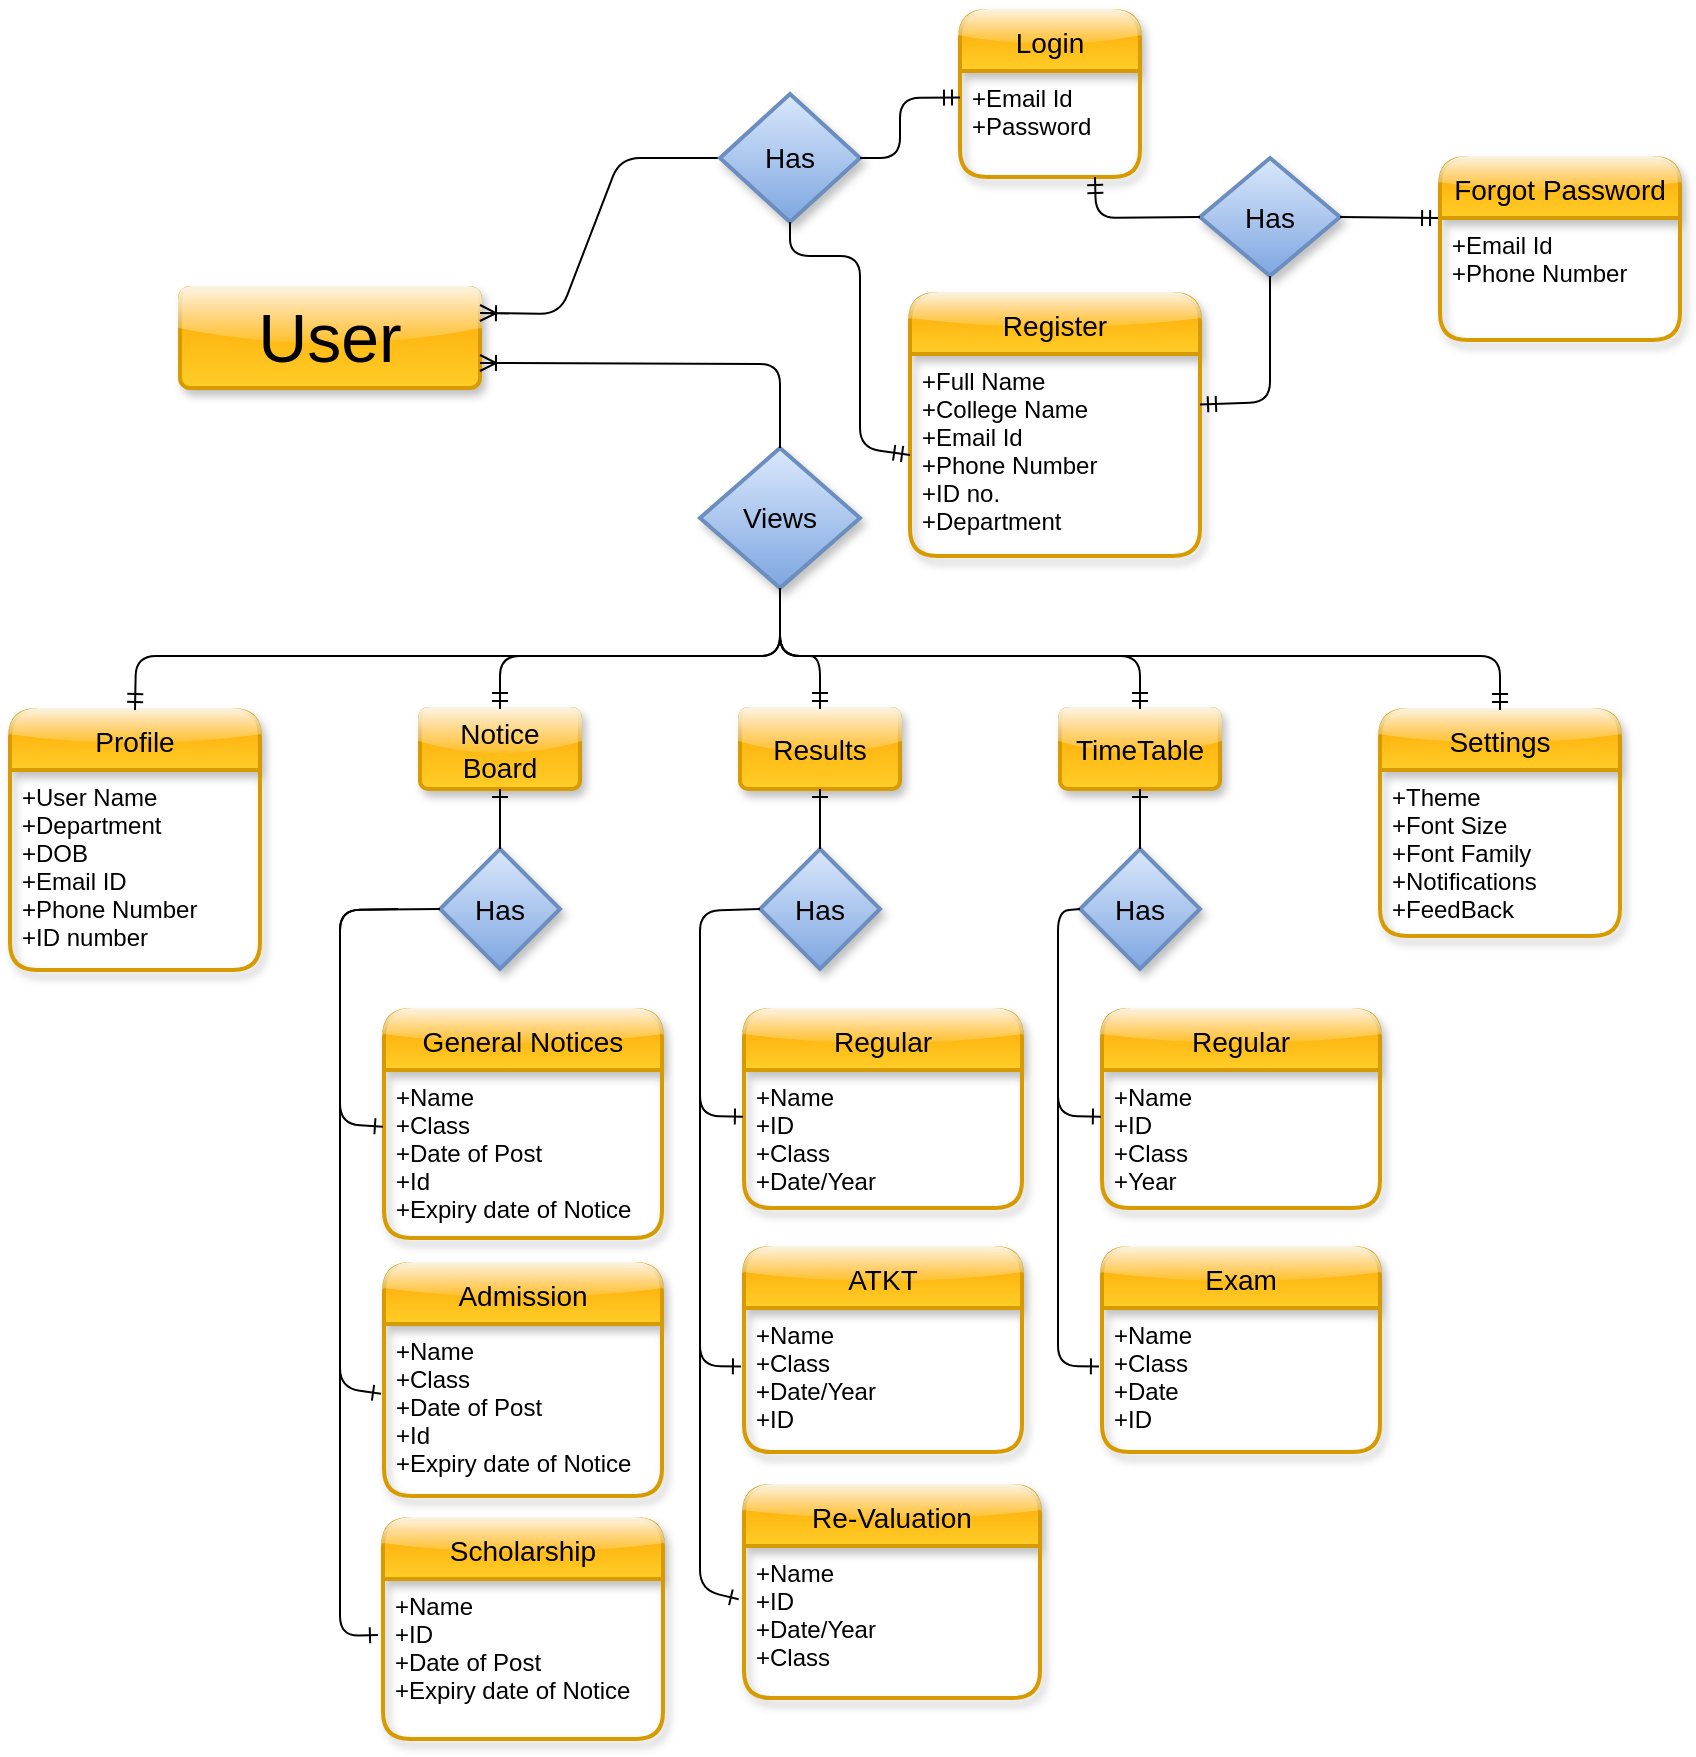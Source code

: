 <mxfile pages="1" version="11.2.5" type="device"><diagram id="G1DpyFPwEKI7B_0MEzfc" name="Page-1"><mxGraphModel dx="2247" dy="827" grid="1" gridSize="10" guides="1" tooltips="1" connect="1" arrows="1" fold="1" page="1" pageScale="1" pageWidth="827" pageHeight="1169" math="0" shadow="0"><root><mxCell id="0"/><mxCell id="1" parent="0"/><mxCell id="Hpb44xeDnjAsQblR3WN8-26" value="&lt;font style=&quot;font-size: 34px&quot;&gt;User&lt;/font&gt;" style="strokeWidth=2;rounded=1;arcSize=10;whiteSpace=wrap;html=1;align=center;fontSize=14;fillColor=#ffcd28;strokeColor=#d79b00;gradientColor=#ffa500;glass=1;comic=0;shadow=1;gradientDirection=north;" parent="1" vertex="1"><mxGeometry x="-310" y="226" width="150" height="50" as="geometry"/></mxCell><mxCell id="Hpb44xeDnjAsQblR3WN8-28" value="" style="fontSize=12;html=1;endArrow=ERoneToMany;entryX=1;entryY=0.25;entryDx=0;entryDy=0;elbow=vertical;exitX=0;exitY=0.5;exitDx=0;exitDy=0;" parent="1" source="n_z_T6p2ezy1_L9pt5oY-3" target="Hpb44xeDnjAsQblR3WN8-26" edge="1"><mxGeometry width="100" height="100" relative="1" as="geometry"><mxPoint x="-47.5" y="251" as="sourcePoint"/><mxPoint x="-210" y="386" as="targetPoint"/><Array as="points"><mxPoint x="-90" y="161"/><mxPoint x="-120" y="239"/></Array></mxGeometry></mxCell><mxCell id="Hpb44xeDnjAsQblR3WN8-29" value="General Notices" style="swimlane;childLayout=stackLayout;horizontal=1;startSize=30;horizontalStack=0;fillColor=#ffcd28;rounded=1;fontSize=14;fontStyle=0;strokeWidth=2;resizeParent=0;resizeLast=1;shadow=1;dashed=0;align=center;gradientColor=#ffa500;strokeColor=#d79b00;gradientDirection=north;glass=1;" parent="1" vertex="1"><mxGeometry x="-208" y="587" width="139" height="114" as="geometry"><mxRectangle x="-170" y="580" width="130" height="30" as="alternateBounds"/></mxGeometry></mxCell><mxCell id="Hpb44xeDnjAsQblR3WN8-30" value="+Name&#10;+Class&#10;+Date of Post&#10;+Id&#10;+Expiry date of Notice " style="align=left;strokeColor=none;fillColor=none;spacingLeft=4;fontSize=12;verticalAlign=top;resizable=0;rotatable=0;part=1;" parent="Hpb44xeDnjAsQblR3WN8-29" vertex="1"><mxGeometry y="30" width="139" height="84" as="geometry"/></mxCell><mxCell id="Hpb44xeDnjAsQblR3WN8-35" value="Views" style="shape=rhombus;strokeWidth=2;fontSize=17;perimeter=rhombusPerimeter;whiteSpace=wrap;html=1;align=center;fontSize=14;gradientColor=#7ea6e0;fillColor=#dae8fc;strokeColor=#6c8ebf;shadow=1;comic=0;fontColor=#000000;" parent="1" vertex="1"><mxGeometry x="-50" y="306" width="80" height="70" as="geometry"/></mxCell><mxCell id="Hpb44xeDnjAsQblR3WN8-38" value="TimeTable" style="strokeWidth=2;rounded=1;arcSize=10;whiteSpace=wrap;html=1;align=center;fontSize=14;gradientColor=#ffa500;fillColor=#ffcd28;strokeColor=#d79b00;shadow=1;glass=1;gradientDirection=north;" parent="1" vertex="1"><mxGeometry x="130" y="436.5" width="80" height="40" as="geometry"/></mxCell><mxCell id="Hpb44xeDnjAsQblR3WN8-39" value="Results" style="strokeWidth=2;rounded=1;arcSize=10;whiteSpace=wrap;html=1;align=center;fontSize=14;gradientColor=#ffa500;fillColor=#ffcd28;strokeColor=#d79b00;shadow=1;glass=1;gradientDirection=north;" parent="1" vertex="1"><mxGeometry x="-30" y="436.5" width="80" height="40" as="geometry"/></mxCell><mxCell id="Hpb44xeDnjAsQblR3WN8-40" value="Notice Board" style="strokeWidth=2;rounded=1;arcSize=10;whiteSpace=wrap;html=1;align=center;fontSize=14;gradientColor=#ffa500;fillColor=#ffcd28;strokeColor=#d79b00;shadow=1;glass=1;gradientDirection=north;" parent="1" vertex="1"><mxGeometry x="-190" y="436.5" width="80" height="40" as="geometry"/></mxCell><mxCell id="Hpb44xeDnjAsQblR3WN8-42" value="Admission" style="swimlane;childLayout=stackLayout;horizontal=1;startSize=30;horizontalStack=0;fillColor=#ffcd28;rounded=1;fontSize=14;fontStyle=0;strokeWidth=2;resizeParent=0;resizeLast=1;shadow=1;dashed=0;align=center;gradientColor=#ffa500;strokeColor=#d79b00;gradientDirection=north;glass=1;" parent="1" vertex="1"><mxGeometry x="-208" y="714" width="139" height="116" as="geometry"><mxRectangle x="-170" y="630" width="130" height="30" as="alternateBounds"/></mxGeometry></mxCell><mxCell id="Hpb44xeDnjAsQblR3WN8-43" value="+Name&#10;+Class&#10;+Date of Post&#10;+Id&#10;+Expiry date of Notice " style="align=left;strokeColor=none;fillColor=none;spacingLeft=4;fontSize=12;verticalAlign=top;resizable=0;rotatable=0;part=1;" parent="Hpb44xeDnjAsQblR3WN8-42" vertex="1"><mxGeometry y="30" width="139" height="86" as="geometry"/></mxCell><mxCell id="Hpb44xeDnjAsQblR3WN8-44" value="Scholarship" style="swimlane;childLayout=stackLayout;horizontal=1;startSize=30;horizontalStack=0;fillColor=#ffcd28;rounded=1;fontSize=14;fontStyle=0;strokeWidth=2;resizeParent=0;resizeLast=1;shadow=1;dashed=0;align=center;gradientColor=#ffa500;strokeColor=#d79b00;gradientDirection=north;glass=1;" parent="1" vertex="1"><mxGeometry x="-208.5" y="841.5" width="140" height="110" as="geometry"><mxRectangle x="-170" y="825" width="130" height="30" as="alternateBounds"/></mxGeometry></mxCell><mxCell id="Hpb44xeDnjAsQblR3WN8-45" value="+Name&#10;+ID&#10;+Date of Post&#10;+Expiry date of Notice " style="align=left;strokeColor=none;fillColor=none;spacingLeft=4;fontSize=12;verticalAlign=top;resizable=0;rotatable=0;part=1;" parent="Hpb44xeDnjAsQblR3WN8-44" vertex="1"><mxGeometry y="30" width="140" height="80" as="geometry"/></mxCell><mxCell id="Hpb44xeDnjAsQblR3WN8-49" value="Has" style="shape=rhombus;strokeWidth=2;fontSize=17;perimeter=rhombusPerimeter;whiteSpace=wrap;html=1;align=center;fontSize=14;gradientColor=#7ea6e0;fillColor=#dae8fc;strokeColor=#6c8ebf;shadow=1;" parent="1" vertex="1"><mxGeometry x="-180" y="506.5" width="60" height="60" as="geometry"/></mxCell><mxCell id="Hpb44xeDnjAsQblR3WN8-50" value="Has" style="shape=rhombus;strokeWidth=2;fontSize=17;perimeter=rhombusPerimeter;whiteSpace=wrap;html=1;align=center;fontSize=14;fillColor=#dae8fc;strokeColor=#6c8ebf;shadow=1;gradientColor=#7ea6e0;" parent="1" vertex="1"><mxGeometry x="140" y="506.5" width="60" height="60" as="geometry"/></mxCell><mxCell id="Hpb44xeDnjAsQblR3WN8-51" value="Has" style="shape=rhombus;strokeWidth=2;fontSize=17;perimeter=rhombusPerimeter;whiteSpace=wrap;html=1;align=center;fontSize=14;gradientColor=#7ea6e0;fillColor=#dae8fc;strokeColor=#6c8ebf;shadow=1;" parent="1" vertex="1"><mxGeometry x="-20" y="506.5" width="60" height="60" as="geometry"/></mxCell><mxCell id="Hpb44xeDnjAsQblR3WN8-66" value="" style="fontSize=12;html=1;endArrow=ERone;endFill=1;exitX=0;exitY=0.5;exitDx=0;exitDy=0;entryX=-0.004;entryY=0.338;entryDx=0;entryDy=0;entryPerimeter=0;" parent="1" source="Hpb44xeDnjAsQblR3WN8-49" target="Hpb44xeDnjAsQblR3WN8-30" edge="1"><mxGeometry width="100" height="100" relative="1" as="geometry"><mxPoint x="-201" y="536.5" as="sourcePoint"/><mxPoint x="-271" y="976.5" as="targetPoint"/><Array as="points"><mxPoint x="-230" y="537"/><mxPoint x="-230" y="644"/></Array></mxGeometry></mxCell><mxCell id="Hpb44xeDnjAsQblR3WN8-67" value="" style="fontSize=12;html=1;endArrow=ERone;endFill=1;entryX=-0.011;entryY=0.406;entryDx=0;entryDy=0;entryPerimeter=0;" parent="1" target="Hpb44xeDnjAsQblR3WN8-43" edge="1"><mxGeometry width="100" height="100" relative="1" as="geometry"><mxPoint x="-230" y="546" as="sourcePoint"/><mxPoint x="-199.06" y="653.54" as="targetPoint"/><Array as="points"><mxPoint x="-230" y="776"/></Array></mxGeometry></mxCell><mxCell id="Hpb44xeDnjAsQblR3WN8-68" value="" style="fontSize=12;html=1;endArrow=ERone;endFill=1;exitX=0;exitY=0.5;exitDx=0;exitDy=0;entryX=-0.018;entryY=0.35;entryDx=0;entryDy=0;entryPerimeter=0;" parent="1" target="Hpb44xeDnjAsQblR3WN8-45" edge="1"><mxGeometry width="100" height="100" relative="1" as="geometry"><mxPoint x="-201" y="536.5" as="sourcePoint"/><mxPoint x="-189.06" y="663.54" as="targetPoint"/><Array as="points"><mxPoint x="-230" y="537"/><mxPoint x="-230" y="576"/><mxPoint x="-230" y="900"/></Array></mxGeometry></mxCell><mxCell id="Hpb44xeDnjAsQblR3WN8-87" value="Regular" style="swimlane;childLayout=stackLayout;horizontal=1;startSize=30;horizontalStack=0;fillColor=#ffcd28;rounded=1;fontSize=14;fontStyle=0;strokeWidth=2;resizeParent=0;resizeLast=1;shadow=1;dashed=0;align=center;gradientColor=#ffa500;strokeColor=#d79b00;gradientDirection=north;glass=1;" parent="1" vertex="1"><mxGeometry x="-28" y="587" width="139" height="99" as="geometry"><mxRectangle x="-170" y="580" width="130" height="30" as="alternateBounds"/></mxGeometry></mxCell><mxCell id="Hpb44xeDnjAsQblR3WN8-88" value="+Name&#10;+ID&#10;+Class&#10;+Date/Year&#10;" style="align=left;strokeColor=none;fillColor=none;spacingLeft=4;fontSize=12;verticalAlign=top;resizable=0;rotatable=0;part=1;" parent="Hpb44xeDnjAsQblR3WN8-87" vertex="1"><mxGeometry y="30" width="139" height="69" as="geometry"/></mxCell><mxCell id="Hpb44xeDnjAsQblR3WN8-89" value="ATKT" style="swimlane;childLayout=stackLayout;horizontal=1;startSize=30;horizontalStack=0;fillColor=#ffcd28;rounded=1;fontSize=14;fontStyle=0;strokeWidth=2;resizeParent=0;resizeLast=1;shadow=1;dashed=0;align=center;gradientColor=#ffa500;strokeColor=#d79b00;gradientDirection=north;glass=1;" parent="1" vertex="1"><mxGeometry x="-28" y="706" width="139" height="102" as="geometry"><mxRectangle x="-170" y="630" width="130" height="30" as="alternateBounds"/></mxGeometry></mxCell><mxCell id="Hpb44xeDnjAsQblR3WN8-90" value="+Name&#10;+Class&#10;+Date/Year&#10;+ID" style="align=left;strokeColor=none;fillColor=none;spacingLeft=4;fontSize=12;verticalAlign=top;resizable=0;rotatable=0;part=1;" parent="Hpb44xeDnjAsQblR3WN8-89" vertex="1"><mxGeometry y="30" width="139" height="72" as="geometry"/></mxCell><mxCell id="Hpb44xeDnjAsQblR3WN8-91" value="Re-Valuation" style="swimlane;childLayout=stackLayout;horizontal=1;startSize=30;horizontalStack=0;fillColor=#ffcd28;rounded=1;fontSize=14;fontStyle=0;strokeWidth=2;resizeParent=0;resizeLast=1;shadow=1;dashed=0;align=center;gradientColor=#ffa500;strokeColor=#d79b00;gradientDirection=north;glass=1;" parent="1" vertex="1"><mxGeometry x="-28" y="825" width="148" height="106" as="geometry"><mxRectangle x="-170" y="825" width="130" height="30" as="alternateBounds"/></mxGeometry></mxCell><mxCell id="Hpb44xeDnjAsQblR3WN8-92" value="+Name&#10;+ID&#10;+Date/Year&#10;+Class" style="align=left;strokeColor=none;fillColor=none;spacingLeft=4;fontSize=12;verticalAlign=top;resizable=0;rotatable=0;part=1;" parent="Hpb44xeDnjAsQblR3WN8-91" vertex="1"><mxGeometry y="30" width="148" height="76" as="geometry"/></mxCell><mxCell id="Hpb44xeDnjAsQblR3WN8-93" value="" style="fontSize=12;html=1;endArrow=ERone;endFill=1;entryX=-0.004;entryY=0.338;entryDx=0;entryDy=0;entryPerimeter=0;exitX=0;exitY=0.5;exitDx=0;exitDy=0;" parent="1" source="Hpb44xeDnjAsQblR3WN8-51" target="Hpb44xeDnjAsQblR3WN8-88" edge="1"><mxGeometry width="100" height="100" relative="1" as="geometry"><mxPoint x="-40" y="516" as="sourcePoint"/><mxPoint x="-91" y="977" as="targetPoint"/><Array as="points"><mxPoint x="-50" y="537.5"/><mxPoint x="-50" y="640"/></Array></mxGeometry></mxCell><mxCell id="Hpb44xeDnjAsQblR3WN8-94" value="" style="fontSize=12;html=1;endArrow=ERone;endFill=1;entryX=-0.011;entryY=0.406;entryDx=0;entryDy=0;entryPerimeter=0;" parent="1" target="Hpb44xeDnjAsQblR3WN8-90" edge="1"><mxGeometry width="100" height="100" relative="1" as="geometry"><mxPoint x="-50" y="546.5" as="sourcePoint"/><mxPoint x="-19.06" y="654.04" as="targetPoint"/><Array as="points"><mxPoint x="-50" y="765"/></Array></mxGeometry></mxCell><mxCell id="Hpb44xeDnjAsQblR3WN8-95" value="" style="fontSize=12;html=1;endArrow=ERone;endFill=1;entryX=-0.018;entryY=0.35;entryDx=0;entryDy=0;entryPerimeter=0;" parent="1" target="Hpb44xeDnjAsQblR3WN8-92" edge="1"><mxGeometry width="100" height="100" relative="1" as="geometry"><mxPoint x="-50" y="556" as="sourcePoint"/><mxPoint x="-9.06" y="664.04" as="targetPoint"/><Array as="points"><mxPoint x="-50" y="576.5"/><mxPoint x="-50" y="877"/></Array></mxGeometry></mxCell><mxCell id="Hpb44xeDnjAsQblR3WN8-101" value="Regular" style="swimlane;childLayout=stackLayout;horizontal=1;startSize=30;horizontalStack=0;fillColor=#ffcd28;rounded=1;fontSize=14;fontStyle=0;strokeWidth=2;resizeParent=0;resizeLast=1;shadow=1;dashed=0;align=center;gradientColor=#ffa500;strokeColor=#d79b00;gradientDirection=north;glass=1;" parent="1" vertex="1"><mxGeometry x="151" y="587" width="139" height="99" as="geometry"><mxRectangle x="-170" y="580" width="130" height="30" as="alternateBounds"/></mxGeometry></mxCell><mxCell id="Hpb44xeDnjAsQblR3WN8-102" value="+Name&#10;+ID&#10;+Class&#10;+Year&#10;" style="align=left;strokeColor=none;fillColor=none;spacingLeft=4;fontSize=12;verticalAlign=top;resizable=0;rotatable=0;part=1;" parent="Hpb44xeDnjAsQblR3WN8-101" vertex="1"><mxGeometry y="30" width="139" height="69" as="geometry"/></mxCell><mxCell id="Hpb44xeDnjAsQblR3WN8-103" value="" style="fontSize=12;html=1;endArrow=ERone;endFill=1;entryX=-0.004;entryY=0.338;entryDx=0;entryDy=0;entryPerimeter=0;exitX=0;exitY=0.5;exitDx=0;exitDy=0;" parent="1" source="Hpb44xeDnjAsQblR3WN8-50" target="Hpb44xeDnjAsQblR3WN8-102" edge="1"><mxGeometry width="100" height="100" relative="1" as="geometry"><mxPoint x="120" y="526" as="sourcePoint"/><mxPoint x="88" y="977" as="targetPoint"/><Array as="points"><mxPoint x="129" y="537.5"/><mxPoint x="129" y="640"/></Array></mxGeometry></mxCell><mxCell id="Hpb44xeDnjAsQblR3WN8-104" value="" style="fontSize=12;html=1;endArrow=ERone;endFill=1;entryX=-0.011;entryY=0.406;entryDx=0;entryDy=0;entryPerimeter=0;" parent="1" edge="1"><mxGeometry width="100" height="100" relative="1" as="geometry"><mxPoint x="129" y="546.5" as="sourcePoint"/><mxPoint x="149.471" y="765.232" as="targetPoint"/><Array as="points"><mxPoint x="129" y="765"/></Array></mxGeometry></mxCell><mxCell id="Hpb44xeDnjAsQblR3WN8-105" value="Exam" style="swimlane;childLayout=stackLayout;horizontal=1;startSize=30;horizontalStack=0;fillColor=#ffcd28;rounded=1;fontSize=14;fontStyle=0;strokeWidth=2;resizeParent=0;resizeLast=1;shadow=1;dashed=0;align=center;gradientColor=#ffa500;strokeColor=#d79b00;gradientDirection=north;glass=1;" parent="1" vertex="1"><mxGeometry x="151" y="706" width="139" height="102" as="geometry"><mxRectangle x="-170" y="630" width="130" height="30" as="alternateBounds"/></mxGeometry></mxCell><mxCell id="Hpb44xeDnjAsQblR3WN8-106" value="+Name&#10;+Class&#10;+Date&#10;+ID" style="align=left;strokeColor=none;fillColor=none;spacingLeft=4;fontSize=12;verticalAlign=top;resizable=0;rotatable=0;part=1;" parent="Hpb44xeDnjAsQblR3WN8-105" vertex="1"><mxGeometry y="30" width="139" height="72" as="geometry"/></mxCell><mxCell id="Hpb44xeDnjAsQblR3WN8-108" value="Profile" style="swimlane;childLayout=stackLayout;horizontal=1;startSize=30;horizontalStack=0;fillColor=#ffcd28;rounded=1;fontSize=14;fontStyle=0;strokeWidth=2;resizeParent=0;resizeLast=1;shadow=1;dashed=0;align=center;gradientColor=#ffa500;strokeColor=#d79b00;glass=1;gradientDirection=north;" parent="1" vertex="1"><mxGeometry x="-395" y="437" width="125" height="130" as="geometry"/></mxCell><mxCell id="Hpb44xeDnjAsQblR3WN8-109" value="+User Name&#10;+Department&#10;+DOB&#10;+Email ID&#10;+Phone Number&#10;+ID number" style="align=left;spacingLeft=4;fontSize=12;verticalAlign=top;resizable=0;rotatable=0;part=1;fillColor=none;perimeterSpacing=0;rounded=1;strokeColor=none;" parent="Hpb44xeDnjAsQblR3WN8-108" vertex="1"><mxGeometry y="30" width="125" height="100" as="geometry"/></mxCell><mxCell id="Hpb44xeDnjAsQblR3WN8-110" value="Settings" style="swimlane;childLayout=stackLayout;horizontal=1;startSize=30;horizontalStack=0;fillColor=#ffcd28;rounded=1;fontSize=14;fontStyle=0;strokeWidth=2;resizeParent=0;resizeLast=1;shadow=1;dashed=0;align=center;gradientColor=#ffa500;strokeColor=#d79b00;glass=1;gradientDirection=north;" parent="1" vertex="1"><mxGeometry x="290" y="437" width="120" height="113" as="geometry"/></mxCell><mxCell id="Hpb44xeDnjAsQblR3WN8-111" value="+Theme&#10;+Font Size&#10;+Font Family&#10;+Notifications&#10;+FeedBack" style="align=left;strokeColor=none;fillColor=none;spacingLeft=4;fontSize=12;verticalAlign=top;resizable=0;rotatable=0;part=1;" parent="Hpb44xeDnjAsQblR3WN8-110" vertex="1"><mxGeometry y="30" width="120" height="83" as="geometry"/></mxCell><mxCell id="n_z_T6p2ezy1_L9pt5oY-3" value="Has" style="shape=rhombus;strokeWidth=2;fontSize=17;perimeter=rhombusPerimeter;whiteSpace=wrap;html=1;align=center;fontSize=14;rounded=0;glass=1;comic=0;fillColor=#dae8fc;gradientColor=#7ea6e0;strokeColor=#6c8ebf;shadow=1;" parent="1" vertex="1"><mxGeometry x="-40" y="129" width="70" height="64" as="geometry"/></mxCell><mxCell id="n_z_T6p2ezy1_L9pt5oY-12" value="" style="fontSize=12;html=1;endArrow=ERoneToMany;entryX=1;entryY=0.75;entryDx=0;entryDy=0;exitX=0.5;exitY=0;exitDx=0;exitDy=0;" parent="1" source="Hpb44xeDnjAsQblR3WN8-35" target="Hpb44xeDnjAsQblR3WN8-26" edge="1"><mxGeometry width="100" height="100" relative="1" as="geometry"><mxPoint x="-400" y="1070" as="sourcePoint"/><mxPoint x="-300" y="970" as="targetPoint"/><Array as="points"><mxPoint x="-10" y="264"/></Array></mxGeometry></mxCell><mxCell id="n_z_T6p2ezy1_L9pt5oY-13" value="Login" style="swimlane;childLayout=stackLayout;horizontal=1;startSize=30;horizontalStack=0;rounded=1;fontSize=14;fontStyle=0;strokeWidth=2;resizeParent=0;resizeLast=1;shadow=1;dashed=0;align=center;glass=1;comic=0;gradientColor=#ffa500;fillColor=#ffcd28;strokeColor=#d79b00;gradientDirection=north;" parent="1" vertex="1"><mxGeometry x="80" y="87.5" width="90" height="83" as="geometry"/></mxCell><mxCell id="n_z_T6p2ezy1_L9pt5oY-14" value="+Email Id&#10;+Password&#10;" style="align=left;strokeColor=none;fillColor=none;spacingLeft=4;fontSize=12;verticalAlign=top;resizable=0;rotatable=0;part=1;strokeWidth=4;" parent="n_z_T6p2ezy1_L9pt5oY-13" vertex="1"><mxGeometry y="30" width="90" height="53" as="geometry"/></mxCell><mxCell id="n_z_T6p2ezy1_L9pt5oY-16" value="Has" style="shape=rhombus;strokeWidth=2;fontSize=17;perimeter=rhombusPerimeter;whiteSpace=wrap;html=1;align=center;fontSize=14;rounded=0;glass=1;comic=0;fillColor=#dae8fc;gradientColor=#7ea6e0;strokeColor=#6c8ebf;shadow=1;" parent="1" vertex="1"><mxGeometry x="200" y="161" width="70" height="59" as="geometry"/></mxCell><mxCell id="n_z_T6p2ezy1_L9pt5oY-17" value="Register" style="swimlane;childLayout=stackLayout;horizontal=1;startSize=30;horizontalStack=0;fillColor=#ffcd28;rounded=1;fontSize=14;fontStyle=0;strokeWidth=2;resizeParent=0;resizeLast=1;shadow=1;dashed=0;align=center;glass=1;comic=0;gradientColor=#ffa500;strokeColor=#d79b00;gradientDirection=north;" parent="1" vertex="1"><mxGeometry x="55" y="229" width="145" height="131" as="geometry"/></mxCell><mxCell id="n_z_T6p2ezy1_L9pt5oY-18" value="+Full Name&#10;+College Name&#10;+Email Id&#10;+Phone Number&#10;+ID no.&#10;+Department" style="align=left;strokeColor=none;fillColor=none;spacingLeft=4;fontSize=12;verticalAlign=top;resizable=0;rotatable=0;part=1;" parent="n_z_T6p2ezy1_L9pt5oY-17" vertex="1"><mxGeometry y="30" width="145" height="101" as="geometry"/></mxCell><mxCell id="n_z_T6p2ezy1_L9pt5oY-19" value="" style="fontSize=12;html=1;endArrow=ERmandOne;entryX=0;entryY=0.25;entryDx=0;entryDy=0;exitX=1;exitY=0.5;exitDx=0;exitDy=0;" parent="1" source="n_z_T6p2ezy1_L9pt5oY-3" target="n_z_T6p2ezy1_L9pt5oY-14" edge="1"><mxGeometry width="100" height="100" relative="1" as="geometry"><mxPoint x="-120" y="128" as="sourcePoint"/><mxPoint x="-30" y="-12" as="targetPoint"/><Array as="points"><mxPoint x="50" y="161"/><mxPoint x="50" y="131"/></Array></mxGeometry></mxCell><mxCell id="n_z_T6p2ezy1_L9pt5oY-20" value="" style="fontSize=12;html=1;endArrow=ERmandOne;entryX=0;entryY=0.5;entryDx=0;entryDy=0;exitX=0.5;exitY=1;exitDx=0;exitDy=0;" parent="1" source="n_z_T6p2ezy1_L9pt5oY-3" target="n_z_T6p2ezy1_L9pt5oY-18" edge="1"><mxGeometry width="100" height="100" relative="1" as="geometry"><mxPoint x="20" y="180" as="sourcePoint"/><mxPoint x="90" y="140.75" as="targetPoint"/><Array as="points"><mxPoint x="-5" y="210"/><mxPoint x="30" y="210"/><mxPoint x="30" y="306"/></Array></mxGeometry></mxCell><mxCell id="n_z_T6p2ezy1_L9pt5oY-22" value="Forgot Password" style="swimlane;childLayout=stackLayout;horizontal=1;startSize=30;horizontalStack=0;fillColor=#ffcd28;rounded=1;fontSize=14;fontStyle=0;strokeWidth=2;resizeParent=0;resizeLast=1;shadow=1;dashed=0;align=center;glass=1;comic=0;gradientColor=#ffa500;strokeColor=#d79b00;gradientDirection=north;" parent="1" vertex="1"><mxGeometry x="320" y="161" width="120" height="91" as="geometry"/></mxCell><mxCell id="n_z_T6p2ezy1_L9pt5oY-23" value="+Email Id&#10;+Phone Number" style="align=left;strokeColor=none;fillColor=none;spacingLeft=4;fontSize=12;verticalAlign=top;resizable=0;rotatable=0;part=1;" parent="n_z_T6p2ezy1_L9pt5oY-22" vertex="1"><mxGeometry y="30" width="120" height="61" as="geometry"/></mxCell><mxCell id="n_z_T6p2ezy1_L9pt5oY-24" value="" style="fontSize=12;html=1;endArrow=ERmandOne;exitX=0;exitY=0.5;exitDx=0;exitDy=0;entryX=0.75;entryY=1;entryDx=0;entryDy=0;" parent="1" source="n_z_T6p2ezy1_L9pt5oY-16" target="n_z_T6p2ezy1_L9pt5oY-14" edge="1"><mxGeometry width="100" height="100" relative="1" as="geometry"><mxPoint x="40" y="171" as="sourcePoint"/><mxPoint x="125" y="191" as="targetPoint"/><Array as="points"><mxPoint x="148" y="191"/></Array></mxGeometry></mxCell><mxCell id="n_z_T6p2ezy1_L9pt5oY-25" style="edgeStyle=none;rounded=0;orthogonalLoop=1;jettySize=auto;html=1;exitX=0.25;exitY=0;exitDx=0;exitDy=0;shadow=1;" parent="1" source="n_z_T6p2ezy1_L9pt5oY-22" target="n_z_T6p2ezy1_L9pt5oY-22" edge="1"><mxGeometry relative="1" as="geometry"/></mxCell><mxCell id="n_z_T6p2ezy1_L9pt5oY-26" value="" style="fontSize=12;html=1;endArrow=ERmandOne;entryX=-0.008;entryY=0.33;entryDx=0;entryDy=0;exitX=1;exitY=0.5;exitDx=0;exitDy=0;entryPerimeter=0;" parent="1" source="n_z_T6p2ezy1_L9pt5oY-16" target="n_z_T6p2ezy1_L9pt5oY-22" edge="1"><mxGeometry width="100" height="100" relative="1" as="geometry"><mxPoint x="50" y="181" as="sourcePoint"/><mxPoint x="100" y="150.75" as="targetPoint"/></mxGeometry></mxCell><mxCell id="n_z_T6p2ezy1_L9pt5oY-27" value="" style="fontSize=12;html=1;endArrow=ERmandOne;entryX=1;entryY=0.25;entryDx=0;entryDy=0;exitX=0.5;exitY=1;exitDx=0;exitDy=0;" parent="1" source="n_z_T6p2ezy1_L9pt5oY-16" target="n_z_T6p2ezy1_L9pt5oY-18" edge="1"><mxGeometry width="100" height="100" relative="1" as="geometry"><mxPoint x="60" y="191" as="sourcePoint"/><mxPoint x="110" y="160.75" as="targetPoint"/><Array as="points"><mxPoint x="235" y="283"/></Array></mxGeometry></mxCell><mxCell id="n_z_T6p2ezy1_L9pt5oY-31" value="" style="fontSize=12;html=1;endArrow=ERone;endFill=1;shadow=0;entryX=0.5;entryY=1;entryDx=0;entryDy=0;exitX=0.5;exitY=0;exitDx=0;exitDy=0;" parent="1" source="Hpb44xeDnjAsQblR3WN8-49" target="Hpb44xeDnjAsQblR3WN8-40" edge="1"><mxGeometry width="100" height="100" relative="1" as="geometry"><mxPoint x="-250" y="570" as="sourcePoint"/><mxPoint x="-160" y="500" as="targetPoint"/></mxGeometry></mxCell><mxCell id="n_z_T6p2ezy1_L9pt5oY-32" value="" style="fontSize=12;html=1;endArrow=ERone;endFill=1;shadow=0;entryX=0.5;entryY=1;entryDx=0;entryDy=0;exitX=0.5;exitY=0;exitDx=0;exitDy=0;" parent="1" source="Hpb44xeDnjAsQblR3WN8-50" target="Hpb44xeDnjAsQblR3WN8-38" edge="1"><mxGeometry width="100" height="100" relative="1" as="geometry"><mxPoint x="-140" y="516.5" as="sourcePoint"/><mxPoint x="-140" y="486.5" as="targetPoint"/></mxGeometry></mxCell><mxCell id="n_z_T6p2ezy1_L9pt5oY-33" value="" style="fontSize=12;html=1;endArrow=ERone;endFill=1;shadow=0;entryX=0.5;entryY=1;entryDx=0;entryDy=0;exitX=0.5;exitY=0;exitDx=0;exitDy=0;" parent="1" source="Hpb44xeDnjAsQblR3WN8-51" target="Hpb44xeDnjAsQblR3WN8-39" edge="1"><mxGeometry width="100" height="100" relative="1" as="geometry"><mxPoint x="-130" y="526.5" as="sourcePoint"/><mxPoint x="-130" y="496.5" as="targetPoint"/></mxGeometry></mxCell><mxCell id="n_z_T6p2ezy1_L9pt5oY-34" value="" style="fontSize=12;html=1;endArrow=ERmandOne;shadow=0;exitX=0.5;exitY=1;exitDx=0;exitDy=0;entryX=0.5;entryY=0;entryDx=0;entryDy=0;" parent="1" source="Hpb44xeDnjAsQblR3WN8-35" target="Hpb44xeDnjAsQblR3WN8-108" edge="1"><mxGeometry width="100" height="100" relative="1" as="geometry"><mxPoint x="-270" y="406" as="sourcePoint"/><mxPoint x="-170" y="306" as="targetPoint"/><Array as="points"><mxPoint x="-10" y="410"/><mxPoint x="-332" y="410"/></Array></mxGeometry></mxCell><mxCell id="n_z_T6p2ezy1_L9pt5oY-35" value="" style="fontSize=12;html=1;endArrow=ERmandOne;shadow=0;entryX=0.5;entryY=0;entryDx=0;entryDy=0;" parent="1" target="Hpb44xeDnjAsQblR3WN8-40" edge="1"><mxGeometry width="100" height="100" relative="1" as="geometry"><mxPoint x="-10" y="380" as="sourcePoint"/><mxPoint x="-322.5" y="447" as="targetPoint"/><Array as="points"><mxPoint x="-10" y="410"/><mxPoint x="-150" y="410"/></Array></mxGeometry></mxCell><mxCell id="n_z_T6p2ezy1_L9pt5oY-36" value="" style="fontSize=12;html=1;endArrow=ERmandOne;shadow=0;entryX=0.5;entryY=0;entryDx=0;entryDy=0;" parent="1" target="Hpb44xeDnjAsQblR3WN8-39" edge="1"><mxGeometry width="100" height="100" relative="1" as="geometry"><mxPoint x="-10" y="380" as="sourcePoint"/><mxPoint x="-140" y="446.5" as="targetPoint"/><Array as="points"><mxPoint x="-10" y="410"/><mxPoint x="10" y="410"/></Array></mxGeometry></mxCell><mxCell id="n_z_T6p2ezy1_L9pt5oY-37" value="" style="fontSize=12;html=1;endArrow=ERmandOne;shadow=0;exitX=0.5;exitY=1;exitDx=0;exitDy=0;entryX=0.5;entryY=0;entryDx=0;entryDy=0;" parent="1" source="Hpb44xeDnjAsQblR3WN8-35" target="Hpb44xeDnjAsQblR3WN8-110" edge="1"><mxGeometry width="100" height="100" relative="1" as="geometry"><mxPoint y="386" as="sourcePoint"/><mxPoint x="-322.5" y="447" as="targetPoint"/><Array as="points"><mxPoint x="-10" y="410"/><mxPoint x="350" y="410"/></Array></mxGeometry></mxCell><mxCell id="n_z_T6p2ezy1_L9pt5oY-38" value="" style="fontSize=12;html=1;endArrow=ERmandOne;shadow=0;entryX=0.5;entryY=0;entryDx=0;entryDy=0;exitX=0.5;exitY=1;exitDx=0;exitDy=0;" parent="1" source="Hpb44xeDnjAsQblR3WN8-35" target="Hpb44xeDnjAsQblR3WN8-38" edge="1"><mxGeometry width="100" height="100" relative="1" as="geometry"><mxPoint y="390.0" as="sourcePoint"/><mxPoint x="-140" y="446.5" as="targetPoint"/><Array as="points"><mxPoint x="-10" y="410"/><mxPoint x="170" y="410"/></Array></mxGeometry></mxCell></root></mxGraphModel></diagram></mxfile>